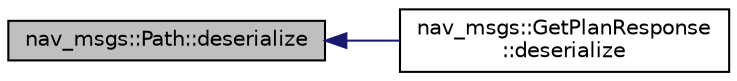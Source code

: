 digraph "nav_msgs::Path::deserialize"
{
  edge [fontname="Helvetica",fontsize="10",labelfontname="Helvetica",labelfontsize="10"];
  node [fontname="Helvetica",fontsize="10",shape=record];
  rankdir="LR";
  Node1 [label="nav_msgs::Path::deserialize",height=0.2,width=0.4,color="black", fillcolor="grey75", style="filled" fontcolor="black"];
  Node1 -> Node2 [dir="back",color="midnightblue",fontsize="10",style="solid",fontname="Helvetica"];
  Node2 [label="nav_msgs::GetPlanResponse\l::deserialize",height=0.2,width=0.4,color="black", fillcolor="white", style="filled",URL="$classnav__msgs_1_1_get_plan_response.html#a8d4d9085ddf8be24b844b5709a98b250"];
}
